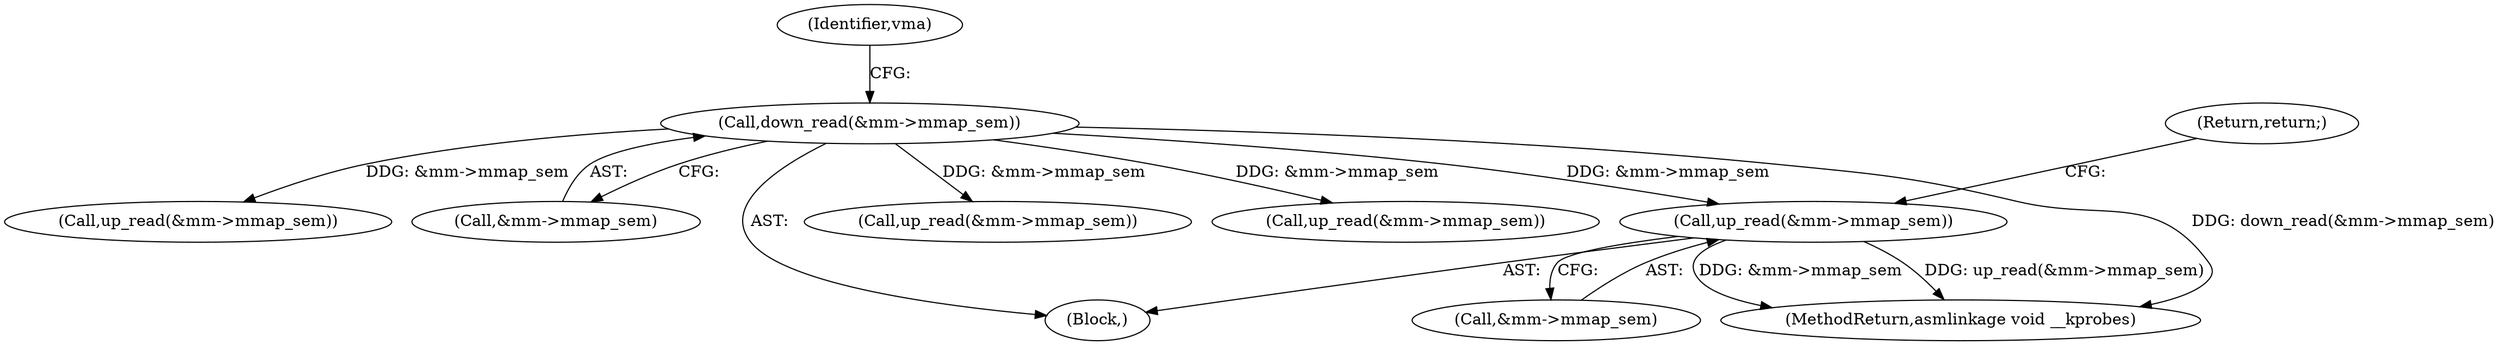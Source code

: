 digraph "0_linux_a8b0ca17b80e92faab46ee7179ba9e99ccb61233_14@API" {
"1000391" [label="(Call,up_read(&mm->mmap_sem))"];
"1000207" [label="(Call,down_read(&mm->mmap_sem))"];
"1000396" [label="(Return,return;)"];
"1000392" [label="(Call,&mm->mmap_sem)"];
"1000391" [label="(Call,up_read(&mm->mmap_sem))"];
"1000497" [label="(Call,up_read(&mm->mmap_sem))"];
"1000656" [label="(MethodReturn,asmlinkage void __kprobes)"];
"1000207" [label="(Call,down_read(&mm->mmap_sem))"];
"1000208" [label="(Call,&mm->mmap_sem)"];
"1000398" [label="(Call,up_read(&mm->mmap_sem))"];
"1000489" [label="(Call,up_read(&mm->mmap_sem))"];
"1000213" [label="(Identifier,vma)"];
"1000118" [label="(Block,)"];
"1000391" -> "1000118"  [label="AST: "];
"1000391" -> "1000392"  [label="CFG: "];
"1000392" -> "1000391"  [label="AST: "];
"1000396" -> "1000391"  [label="CFG: "];
"1000391" -> "1000656"  [label="DDG: &mm->mmap_sem"];
"1000391" -> "1000656"  [label="DDG: up_read(&mm->mmap_sem)"];
"1000207" -> "1000391"  [label="DDG: &mm->mmap_sem"];
"1000207" -> "1000118"  [label="AST: "];
"1000207" -> "1000208"  [label="CFG: "];
"1000208" -> "1000207"  [label="AST: "];
"1000213" -> "1000207"  [label="CFG: "];
"1000207" -> "1000656"  [label="DDG: down_read(&mm->mmap_sem)"];
"1000207" -> "1000398"  [label="DDG: &mm->mmap_sem"];
"1000207" -> "1000489"  [label="DDG: &mm->mmap_sem"];
"1000207" -> "1000497"  [label="DDG: &mm->mmap_sem"];
}

